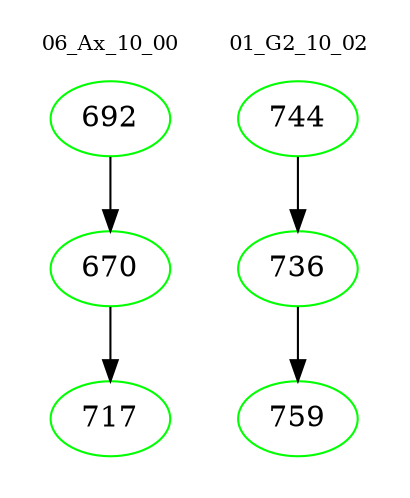 digraph{
subgraph cluster_0 {
color = white
label = "06_Ax_10_00";
fontsize=10;
T0_692 [label="692", color="green"]
T0_692 -> T0_670 [color="black"]
T0_670 [label="670", color="green"]
T0_670 -> T0_717 [color="black"]
T0_717 [label="717", color="green"]
}
subgraph cluster_1 {
color = white
label = "01_G2_10_02";
fontsize=10;
T1_744 [label="744", color="green"]
T1_744 -> T1_736 [color="black"]
T1_736 [label="736", color="green"]
T1_736 -> T1_759 [color="black"]
T1_759 [label="759", color="green"]
}
}

